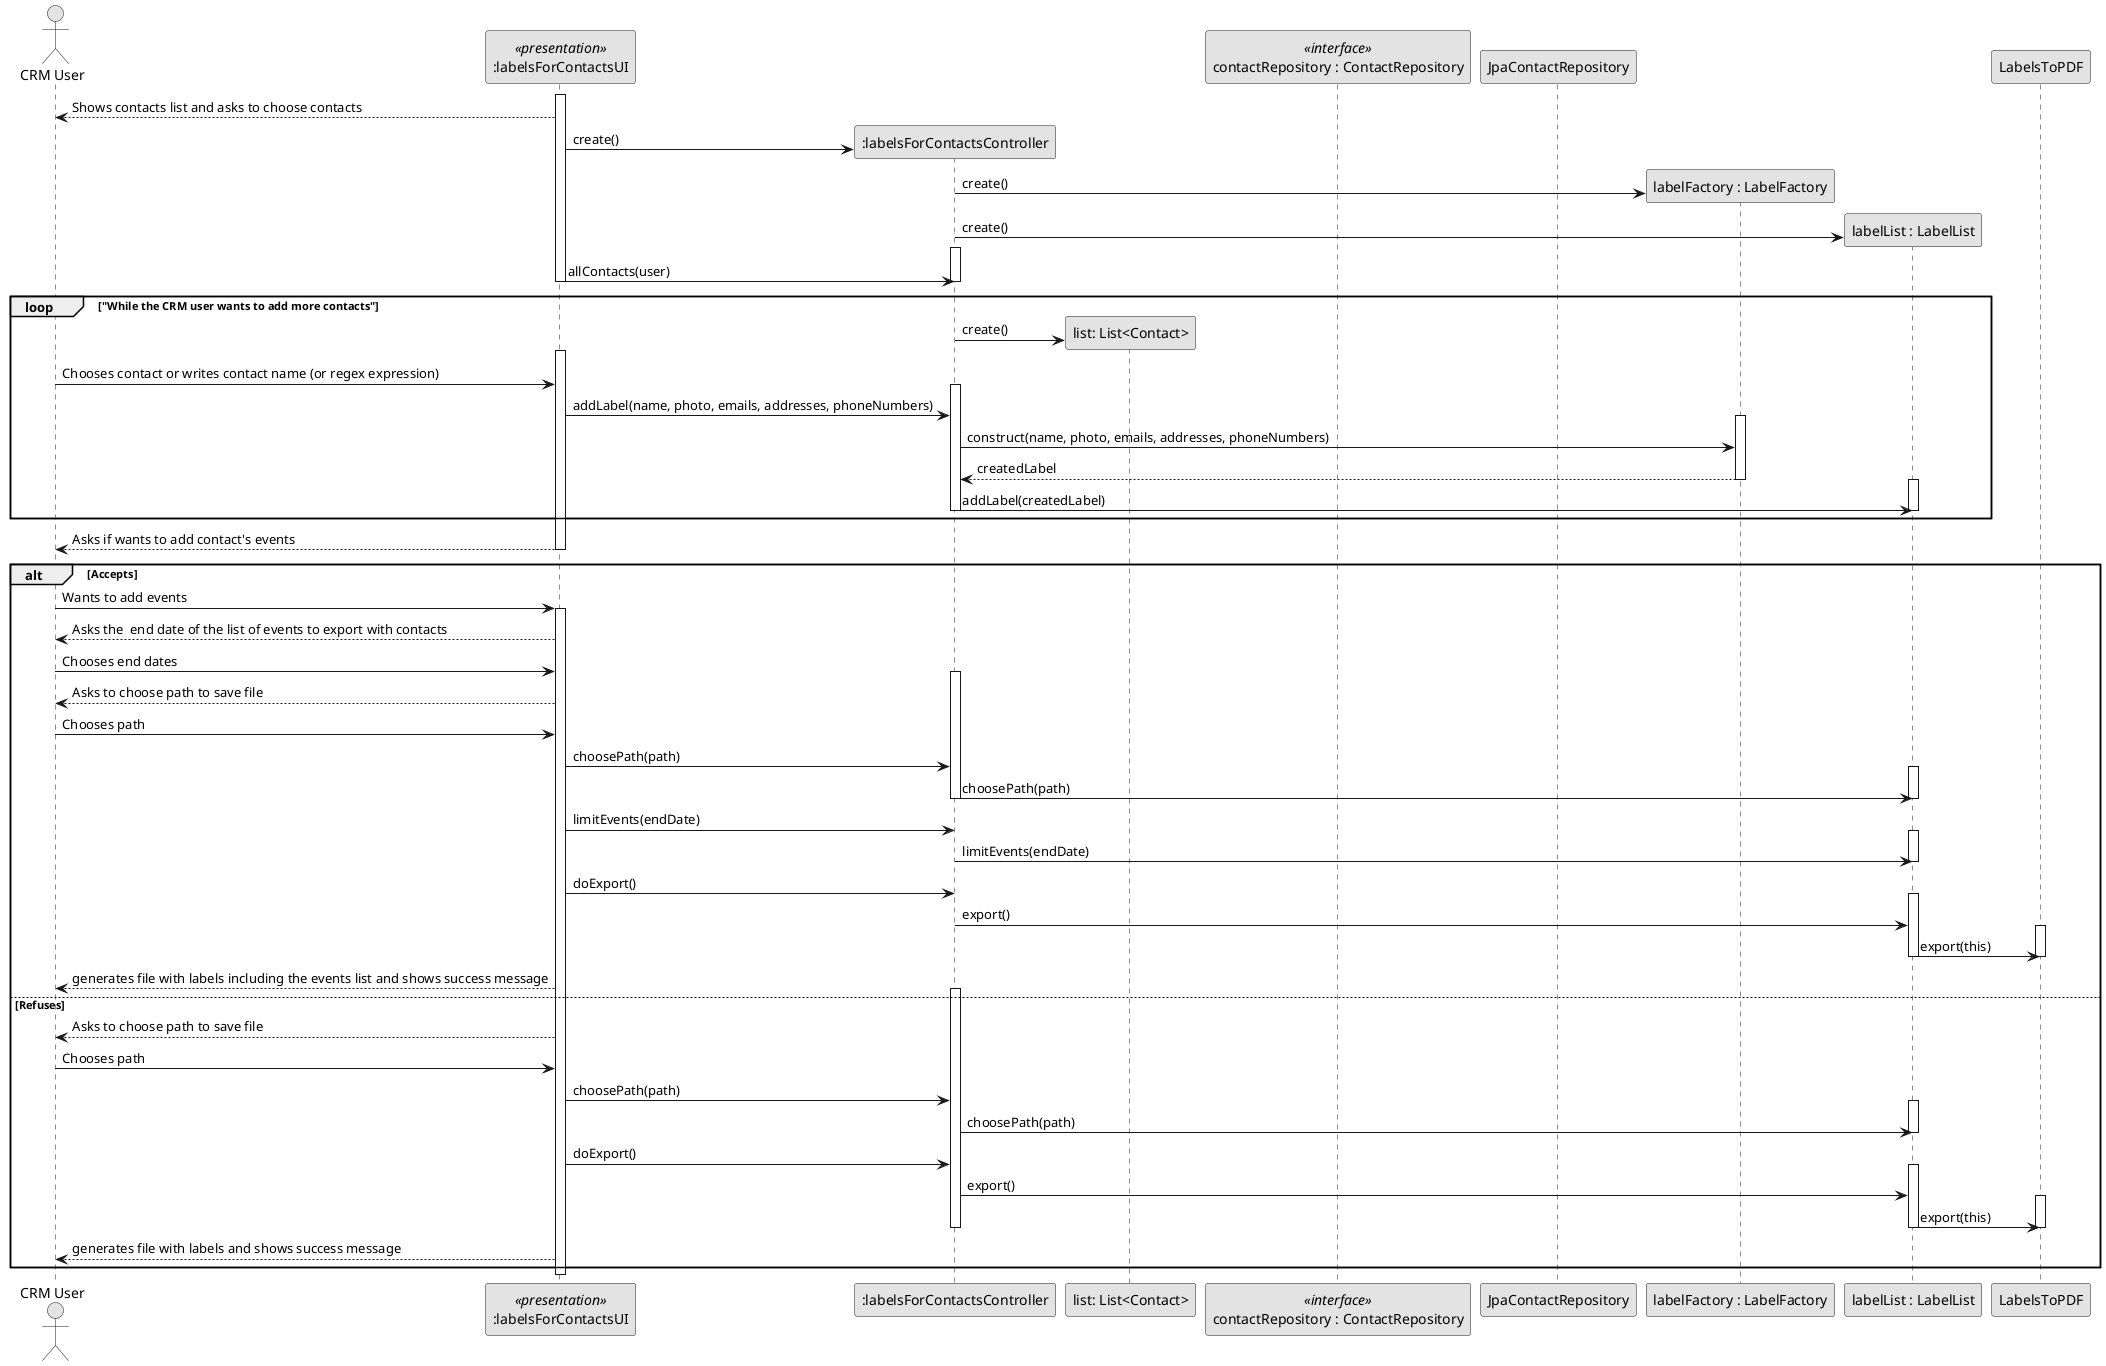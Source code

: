 @startuml

skinparam monochrome true
skinparam packageStyle rect
skinparam defaultFontName FG Virgil
skinparam shadowing false

actor "CRM User" as Actor
participant ":labelsForContactsUI" as UI <<presentation>>
participant ":labelsForContactsController" as ctrl
participant "list: List<Contact>" as list
participant "contactRepository : ContactRepository" as crep <<interface>>
participant "JpaContactRepository" as jpacrep
participant "labelFactory : LabelFactory" as lfac
participant "labelList : LabelList" as llist
participant LabelsToPDF as l2pdf


activate UI

    UI --> Actor : Shows contacts list and asks to choose contacts
    create ctrl
    UI -> ctrl: create()

    create lfac
    ctrl -> lfac : create()


    create llist
    ctrl -> llist : create()

    activate ctrl

    UI ->ctrl : allContacts(user)
    deactivate ctrl

    deactivate UI
    loop "While the CRM user wants to add more contacts"



    deactivate UI
                create list
                ctrl -> list : create()

    activate UI
         UI <- Actor : Chooses contact or writes contact name (or regex expression)

            activate ctrl
                UI -> ctrl : addLabel(name, photo, emails, addresses, phoneNumbers)

                activate lfac
                    ctrl -> lfac : construct(name, photo, emails, addresses, phoneNumbers)
                    lfac --> ctrl : createdLabel
                deactivate lfac
                activate llist
                    ctrl -> llist : addLabel(createdLabel)
                deactivate llist
            deactivate ctrl

    end loop


    UI --> Actor : Asks if wants to add contact's events
    deactivate UI

    alt Accepts
        Actor -> UI : Wants to add events
        activate UI
        UI --> Actor : Asks the  end date of the list of events to export with contacts

        UI <- Actor : Chooses end dates

        activate ctrl
                UI --> Actor : Asks to choose path to save file
                Actor -> UI : Chooses path
                UI -> ctrl : choosePath(path)
                activate llist
                ctrl -> llist : choosePath(path)
                deactivate llist
        deactivate ctrl


                UI -> ctrl : limitEvents(endDate)
                activate llist
                ctrl -> llist : limitEvents(endDate)
                deactivate llist

                UI -> ctrl : doExport()


                activate llist
                    ctrl -> llist : export()
                      activate l2pdf
                          llist -> l2pdf : export(this)
                      deactivate l2pdf
                deactivate llist

        deactivate ctrl

        UI --> Actor : generates file with labels including the events list and shows success message

    else Refuses
                activate ctrl
                        UI --> Actor : Asks to choose path to save file
                        Actor -> UI : Chooses path
                        UI -> ctrl : choosePath(path)
                        activate llist
                        ctrl -> llist : choosePath(path)
                        deactivate llist

                UI -> ctrl : doExport()


                activate llist
                    ctrl -> llist : export()
                    activate l2pdf
                        llist -> l2pdf : export(this)
                    deactivate l2pdf
                deactivate llist

                deactivate ctrl

        UI --> Actor : generates file with labels and shows success message

    end alt
deactivate UI

@enduml